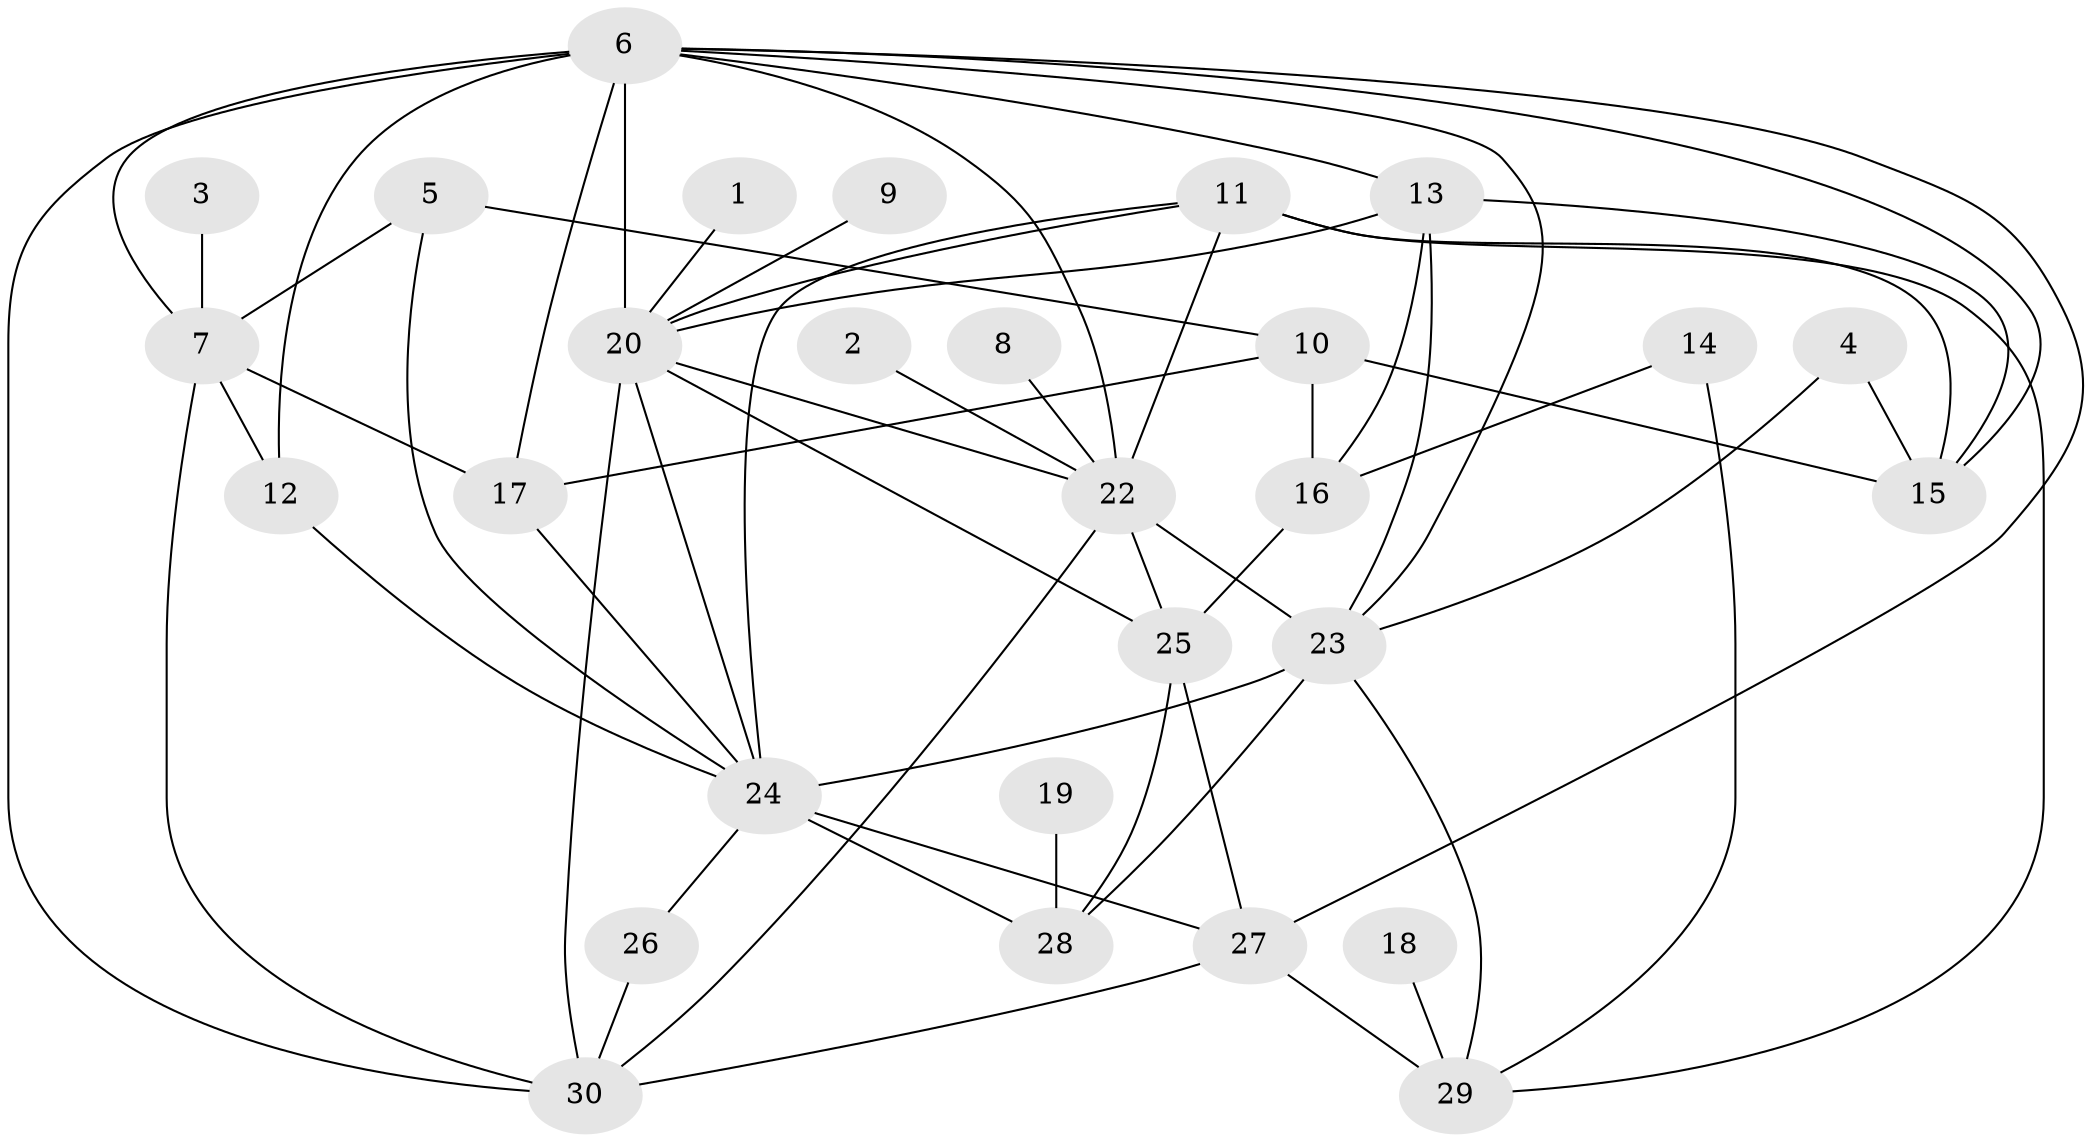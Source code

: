 // original degree distribution, {2: 0.16666666666666666, 3: 0.21666666666666667, 1: 0.18333333333333332, 5: 0.1, 9: 0.016666666666666666, 4: 0.21666666666666667, 6: 0.05, 8: 0.016666666666666666, 0: 0.016666666666666666, 7: 0.016666666666666666}
// Generated by graph-tools (version 1.1) at 2025/49/03/09/25 03:49:04]
// undirected, 29 vertices, 60 edges
graph export_dot {
graph [start="1"]
  node [color=gray90,style=filled];
  1;
  2;
  3;
  4;
  5;
  6;
  7;
  8;
  9;
  10;
  11;
  12;
  13;
  14;
  15;
  16;
  17;
  18;
  19;
  20;
  22;
  23;
  24;
  25;
  26;
  27;
  28;
  29;
  30;
  1 -- 20 [weight=1.0];
  2 -- 22 [weight=1.0];
  3 -- 7 [weight=1.0];
  4 -- 15 [weight=1.0];
  4 -- 23 [weight=1.0];
  5 -- 7 [weight=1.0];
  5 -- 10 [weight=1.0];
  5 -- 24 [weight=1.0];
  6 -- 7 [weight=1.0];
  6 -- 12 [weight=1.0];
  6 -- 13 [weight=1.0];
  6 -- 15 [weight=1.0];
  6 -- 17 [weight=1.0];
  6 -- 20 [weight=2.0];
  6 -- 22 [weight=1.0];
  6 -- 23 [weight=1.0];
  6 -- 27 [weight=1.0];
  6 -- 30 [weight=1.0];
  7 -- 12 [weight=1.0];
  7 -- 17 [weight=1.0];
  7 -- 30 [weight=1.0];
  8 -- 22 [weight=1.0];
  9 -- 20 [weight=1.0];
  10 -- 15 [weight=1.0];
  10 -- 16 [weight=1.0];
  10 -- 17 [weight=1.0];
  11 -- 15 [weight=1.0];
  11 -- 20 [weight=1.0];
  11 -- 22 [weight=1.0];
  11 -- 24 [weight=1.0];
  11 -- 29 [weight=1.0];
  12 -- 24 [weight=1.0];
  13 -- 15 [weight=1.0];
  13 -- 16 [weight=1.0];
  13 -- 20 [weight=1.0];
  13 -- 23 [weight=1.0];
  14 -- 16 [weight=1.0];
  14 -- 29 [weight=1.0];
  16 -- 25 [weight=2.0];
  17 -- 24 [weight=2.0];
  18 -- 29 [weight=1.0];
  19 -- 28 [weight=1.0];
  20 -- 22 [weight=1.0];
  20 -- 24 [weight=1.0];
  20 -- 25 [weight=1.0];
  20 -- 30 [weight=1.0];
  22 -- 23 [weight=2.0];
  22 -- 25 [weight=1.0];
  22 -- 30 [weight=1.0];
  23 -- 24 [weight=2.0];
  23 -- 28 [weight=1.0];
  23 -- 29 [weight=1.0];
  24 -- 26 [weight=1.0];
  24 -- 27 [weight=1.0];
  24 -- 28 [weight=2.0];
  25 -- 27 [weight=1.0];
  25 -- 28 [weight=1.0];
  26 -- 30 [weight=1.0];
  27 -- 29 [weight=2.0];
  27 -- 30 [weight=1.0];
}
